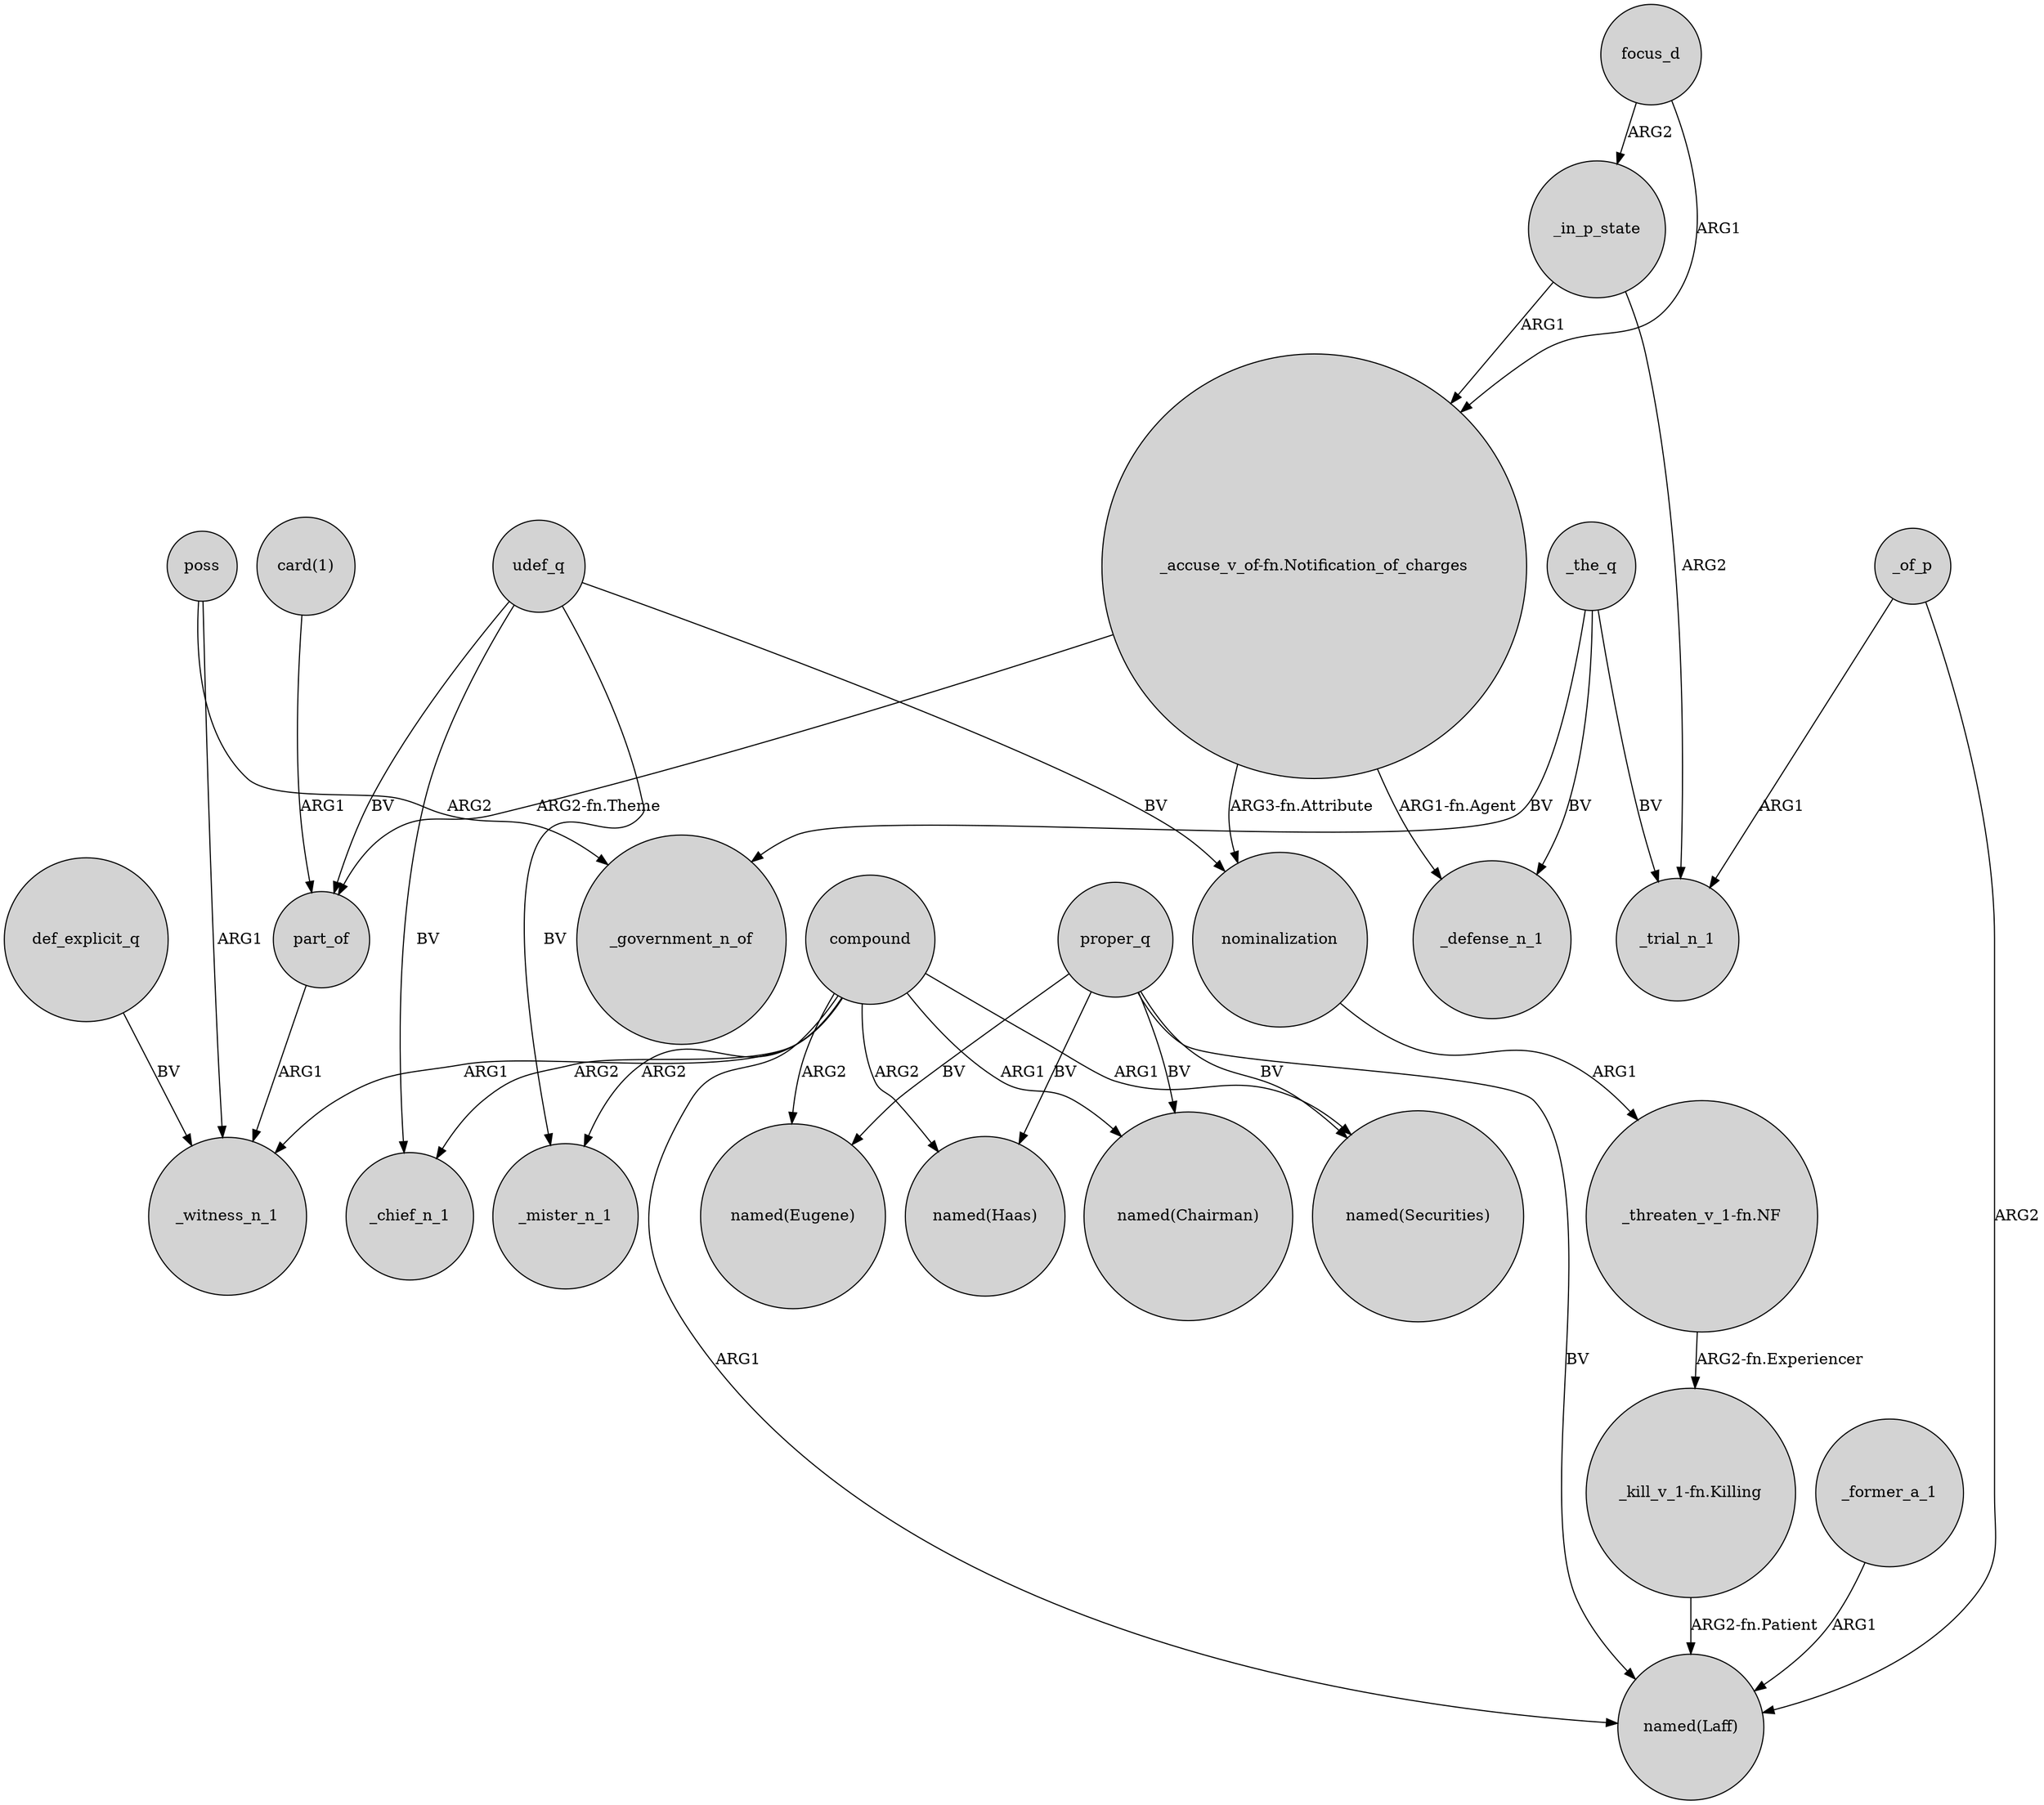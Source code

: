digraph {
	node [shape=circle style=filled]
	def_explicit_q -> _witness_n_1 [label=BV]
	part_of -> _witness_n_1 [label=ARG1]
	udef_q -> part_of [label=BV]
	proper_q -> "named(Laff)" [label=BV]
	_of_p -> _trial_n_1 [label=ARG1]
	compound -> "named(Eugene)" [label=ARG2]
	compound -> _mister_n_1 [label=ARG2]
	focus_d -> _in_p_state [label=ARG2]
	_former_a_1 -> "named(Laff)" [label=ARG1]
	_the_q -> _trial_n_1 [label=BV]
	poss -> _witness_n_1 [label=ARG1]
	udef_q -> _mister_n_1 [label=BV]
	proper_q -> "named(Haas)" [label=BV]
	compound -> _chief_n_1 [label=ARG2]
	proper_q -> "named(Eugene)" [label=BV]
	_in_p_state -> "_accuse_v_of-fn.Notification_of_charges" [label=ARG1]
	"_accuse_v_of-fn.Notification_of_charges" -> _defense_n_1 [label="ARG1-fn.Agent"]
	"_accuse_v_of-fn.Notification_of_charges" -> part_of [label="ARG2-fn.Theme"]
	_the_q -> _defense_n_1 [label=BV]
	compound -> "named(Haas)" [label=ARG2]
	udef_q -> _chief_n_1 [label=BV]
	nominalization -> "_threaten_v_1-fn.NF" [label=ARG1]
	"_threaten_v_1-fn.NF" -> "_kill_v_1-fn.Killing" [label="ARG2-fn.Experiencer"]
	proper_q -> "named(Securities)" [label=BV]
	udef_q -> nominalization [label=BV]
	"card(1)" -> part_of [label=ARG1]
	focus_d -> "_accuse_v_of-fn.Notification_of_charges" [label=ARG1]
	_the_q -> _government_n_of [label=BV]
	_in_p_state -> _trial_n_1 [label=ARG2]
	compound -> "named(Laff)" [label=ARG1]
	compound -> "named(Chairman)" [label=ARG1]
	"_kill_v_1-fn.Killing" -> "named(Laff)" [label="ARG2-fn.Patient"]
	proper_q -> "named(Chairman)" [label=BV]
	poss -> _government_n_of [label=ARG2]
	compound -> _witness_n_1 [label=ARG1]
	_of_p -> "named(Laff)" [label=ARG2]
	compound -> "named(Securities)" [label=ARG1]
	"_accuse_v_of-fn.Notification_of_charges" -> nominalization [label="ARG3-fn.Attribute"]
}
